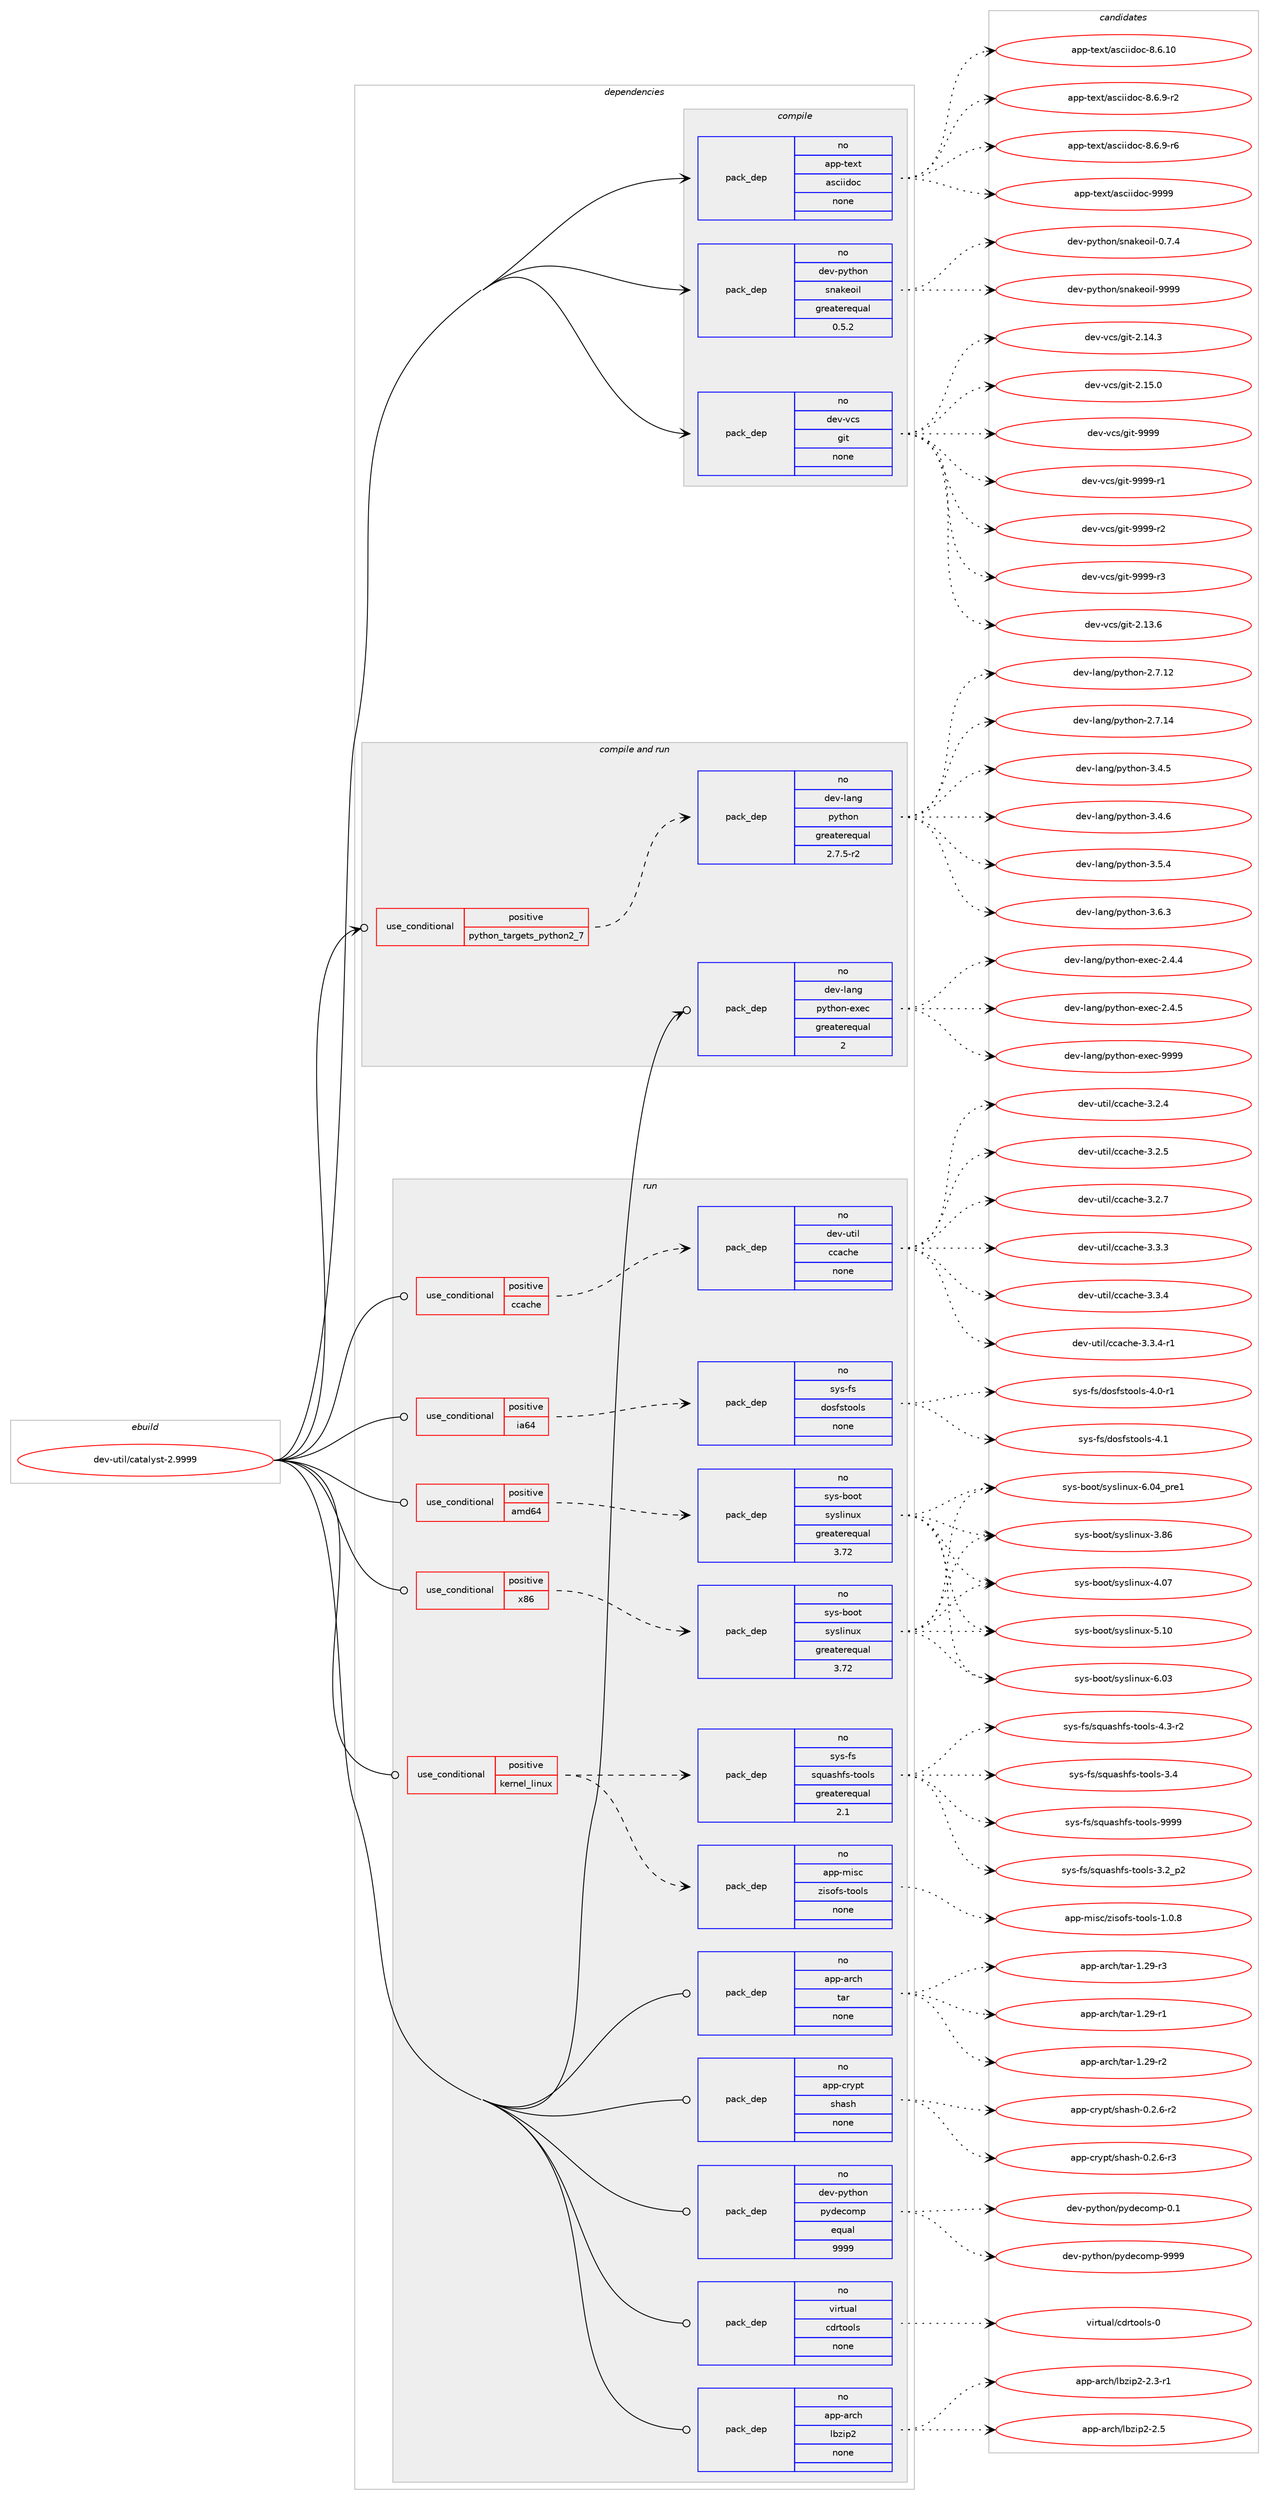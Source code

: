 digraph prolog {

# *************
# Graph options
# *************

newrank=true;
concentrate=true;
compound=true;
graph [rankdir=LR,fontname=Helvetica,fontsize=10,ranksep=1.5];#, ranksep=2.5, nodesep=0.2];
edge  [arrowhead=vee];
node  [fontname=Helvetica,fontsize=10];

# **********
# The ebuild
# **********

subgraph cluster_leftcol {
color=gray;
rank=same;
label=<<i>ebuild</i>>;
id [label="dev-util/catalyst-2.9999", color=red, width=4, href="../dev-util/catalyst-2.9999.svg"];
}

# ****************
# The dependencies
# ****************

subgraph cluster_midcol {
color=gray;
label=<<i>dependencies</i>>;
subgraph cluster_compile {
fillcolor="#eeeeee";
style=filled;
label=<<i>compile</i>>;
subgraph pack201101 {
dependency282771 [label=<<TABLE BORDER="0" CELLBORDER="1" CELLSPACING="0" CELLPADDING="4" WIDTH="220"><TR><TD ROWSPAN="6" CELLPADDING="30">pack_dep</TD></TR><TR><TD WIDTH="110">no</TD></TR><TR><TD>app-text</TD></TR><TR><TD>asciidoc</TD></TR><TR><TD>none</TD></TR><TR><TD></TD></TR></TABLE>>, shape=none, color=blue];
}
id:e -> dependency282771:w [weight=20,style="solid",arrowhead="vee"];
subgraph pack201102 {
dependency282772 [label=<<TABLE BORDER="0" CELLBORDER="1" CELLSPACING="0" CELLPADDING="4" WIDTH="220"><TR><TD ROWSPAN="6" CELLPADDING="30">pack_dep</TD></TR><TR><TD WIDTH="110">no</TD></TR><TR><TD>dev-python</TD></TR><TR><TD>snakeoil</TD></TR><TR><TD>greaterequal</TD></TR><TR><TD>0.5.2</TD></TR></TABLE>>, shape=none, color=blue];
}
id:e -> dependency282772:w [weight=20,style="solid",arrowhead="vee"];
subgraph pack201103 {
dependency282773 [label=<<TABLE BORDER="0" CELLBORDER="1" CELLSPACING="0" CELLPADDING="4" WIDTH="220"><TR><TD ROWSPAN="6" CELLPADDING="30">pack_dep</TD></TR><TR><TD WIDTH="110">no</TD></TR><TR><TD>dev-vcs</TD></TR><TR><TD>git</TD></TR><TR><TD>none</TD></TR><TR><TD></TD></TR></TABLE>>, shape=none, color=blue];
}
id:e -> dependency282773:w [weight=20,style="solid",arrowhead="vee"];
}
subgraph cluster_compileandrun {
fillcolor="#eeeeee";
style=filled;
label=<<i>compile and run</i>>;
subgraph cond77464 {
dependency282774 [label=<<TABLE BORDER="0" CELLBORDER="1" CELLSPACING="0" CELLPADDING="4"><TR><TD ROWSPAN="3" CELLPADDING="10">use_conditional</TD></TR><TR><TD>positive</TD></TR><TR><TD>python_targets_python2_7</TD></TR></TABLE>>, shape=none, color=red];
subgraph pack201104 {
dependency282775 [label=<<TABLE BORDER="0" CELLBORDER="1" CELLSPACING="0" CELLPADDING="4" WIDTH="220"><TR><TD ROWSPAN="6" CELLPADDING="30">pack_dep</TD></TR><TR><TD WIDTH="110">no</TD></TR><TR><TD>dev-lang</TD></TR><TR><TD>python</TD></TR><TR><TD>greaterequal</TD></TR><TR><TD>2.7.5-r2</TD></TR></TABLE>>, shape=none, color=blue];
}
dependency282774:e -> dependency282775:w [weight=20,style="dashed",arrowhead="vee"];
}
id:e -> dependency282774:w [weight=20,style="solid",arrowhead="odotvee"];
subgraph pack201105 {
dependency282776 [label=<<TABLE BORDER="0" CELLBORDER="1" CELLSPACING="0" CELLPADDING="4" WIDTH="220"><TR><TD ROWSPAN="6" CELLPADDING="30">pack_dep</TD></TR><TR><TD WIDTH="110">no</TD></TR><TR><TD>dev-lang</TD></TR><TR><TD>python-exec</TD></TR><TR><TD>greaterequal</TD></TR><TR><TD>2</TD></TR></TABLE>>, shape=none, color=blue];
}
id:e -> dependency282776:w [weight=20,style="solid",arrowhead="odotvee"];
}
subgraph cluster_run {
fillcolor="#eeeeee";
style=filled;
label=<<i>run</i>>;
subgraph cond77465 {
dependency282777 [label=<<TABLE BORDER="0" CELLBORDER="1" CELLSPACING="0" CELLPADDING="4"><TR><TD ROWSPAN="3" CELLPADDING="10">use_conditional</TD></TR><TR><TD>positive</TD></TR><TR><TD>amd64</TD></TR></TABLE>>, shape=none, color=red];
subgraph pack201106 {
dependency282778 [label=<<TABLE BORDER="0" CELLBORDER="1" CELLSPACING="0" CELLPADDING="4" WIDTH="220"><TR><TD ROWSPAN="6" CELLPADDING="30">pack_dep</TD></TR><TR><TD WIDTH="110">no</TD></TR><TR><TD>sys-boot</TD></TR><TR><TD>syslinux</TD></TR><TR><TD>greaterequal</TD></TR><TR><TD>3.72</TD></TR></TABLE>>, shape=none, color=blue];
}
dependency282777:e -> dependency282778:w [weight=20,style="dashed",arrowhead="vee"];
}
id:e -> dependency282777:w [weight=20,style="solid",arrowhead="odot"];
subgraph cond77466 {
dependency282779 [label=<<TABLE BORDER="0" CELLBORDER="1" CELLSPACING="0" CELLPADDING="4"><TR><TD ROWSPAN="3" CELLPADDING="10">use_conditional</TD></TR><TR><TD>positive</TD></TR><TR><TD>ccache</TD></TR></TABLE>>, shape=none, color=red];
subgraph pack201107 {
dependency282780 [label=<<TABLE BORDER="0" CELLBORDER="1" CELLSPACING="0" CELLPADDING="4" WIDTH="220"><TR><TD ROWSPAN="6" CELLPADDING="30">pack_dep</TD></TR><TR><TD WIDTH="110">no</TD></TR><TR><TD>dev-util</TD></TR><TR><TD>ccache</TD></TR><TR><TD>none</TD></TR><TR><TD></TD></TR></TABLE>>, shape=none, color=blue];
}
dependency282779:e -> dependency282780:w [weight=20,style="dashed",arrowhead="vee"];
}
id:e -> dependency282779:w [weight=20,style="solid",arrowhead="odot"];
subgraph cond77467 {
dependency282781 [label=<<TABLE BORDER="0" CELLBORDER="1" CELLSPACING="0" CELLPADDING="4"><TR><TD ROWSPAN="3" CELLPADDING="10">use_conditional</TD></TR><TR><TD>positive</TD></TR><TR><TD>ia64</TD></TR></TABLE>>, shape=none, color=red];
subgraph pack201108 {
dependency282782 [label=<<TABLE BORDER="0" CELLBORDER="1" CELLSPACING="0" CELLPADDING="4" WIDTH="220"><TR><TD ROWSPAN="6" CELLPADDING="30">pack_dep</TD></TR><TR><TD WIDTH="110">no</TD></TR><TR><TD>sys-fs</TD></TR><TR><TD>dosfstools</TD></TR><TR><TD>none</TD></TR><TR><TD></TD></TR></TABLE>>, shape=none, color=blue];
}
dependency282781:e -> dependency282782:w [weight=20,style="dashed",arrowhead="vee"];
}
id:e -> dependency282781:w [weight=20,style="solid",arrowhead="odot"];
subgraph cond77468 {
dependency282783 [label=<<TABLE BORDER="0" CELLBORDER="1" CELLSPACING="0" CELLPADDING="4"><TR><TD ROWSPAN="3" CELLPADDING="10">use_conditional</TD></TR><TR><TD>positive</TD></TR><TR><TD>kernel_linux</TD></TR></TABLE>>, shape=none, color=red];
subgraph pack201109 {
dependency282784 [label=<<TABLE BORDER="0" CELLBORDER="1" CELLSPACING="0" CELLPADDING="4" WIDTH="220"><TR><TD ROWSPAN="6" CELLPADDING="30">pack_dep</TD></TR><TR><TD WIDTH="110">no</TD></TR><TR><TD>app-misc</TD></TR><TR><TD>zisofs-tools</TD></TR><TR><TD>none</TD></TR><TR><TD></TD></TR></TABLE>>, shape=none, color=blue];
}
dependency282783:e -> dependency282784:w [weight=20,style="dashed",arrowhead="vee"];
subgraph pack201110 {
dependency282785 [label=<<TABLE BORDER="0" CELLBORDER="1" CELLSPACING="0" CELLPADDING="4" WIDTH="220"><TR><TD ROWSPAN="6" CELLPADDING="30">pack_dep</TD></TR><TR><TD WIDTH="110">no</TD></TR><TR><TD>sys-fs</TD></TR><TR><TD>squashfs-tools</TD></TR><TR><TD>greaterequal</TD></TR><TR><TD>2.1</TD></TR></TABLE>>, shape=none, color=blue];
}
dependency282783:e -> dependency282785:w [weight=20,style="dashed",arrowhead="vee"];
}
id:e -> dependency282783:w [weight=20,style="solid",arrowhead="odot"];
subgraph cond77469 {
dependency282786 [label=<<TABLE BORDER="0" CELLBORDER="1" CELLSPACING="0" CELLPADDING="4"><TR><TD ROWSPAN="3" CELLPADDING="10">use_conditional</TD></TR><TR><TD>positive</TD></TR><TR><TD>x86</TD></TR></TABLE>>, shape=none, color=red];
subgraph pack201111 {
dependency282787 [label=<<TABLE BORDER="0" CELLBORDER="1" CELLSPACING="0" CELLPADDING="4" WIDTH="220"><TR><TD ROWSPAN="6" CELLPADDING="30">pack_dep</TD></TR><TR><TD WIDTH="110">no</TD></TR><TR><TD>sys-boot</TD></TR><TR><TD>syslinux</TD></TR><TR><TD>greaterequal</TD></TR><TR><TD>3.72</TD></TR></TABLE>>, shape=none, color=blue];
}
dependency282786:e -> dependency282787:w [weight=20,style="dashed",arrowhead="vee"];
}
id:e -> dependency282786:w [weight=20,style="solid",arrowhead="odot"];
subgraph pack201112 {
dependency282788 [label=<<TABLE BORDER="0" CELLBORDER="1" CELLSPACING="0" CELLPADDING="4" WIDTH="220"><TR><TD ROWSPAN="6" CELLPADDING="30">pack_dep</TD></TR><TR><TD WIDTH="110">no</TD></TR><TR><TD>app-arch</TD></TR><TR><TD>lbzip2</TD></TR><TR><TD>none</TD></TR><TR><TD></TD></TR></TABLE>>, shape=none, color=blue];
}
id:e -> dependency282788:w [weight=20,style="solid",arrowhead="odot"];
subgraph pack201113 {
dependency282789 [label=<<TABLE BORDER="0" CELLBORDER="1" CELLSPACING="0" CELLPADDING="4" WIDTH="220"><TR><TD ROWSPAN="6" CELLPADDING="30">pack_dep</TD></TR><TR><TD WIDTH="110">no</TD></TR><TR><TD>app-arch</TD></TR><TR><TD>tar</TD></TR><TR><TD>none</TD></TR><TR><TD></TD></TR></TABLE>>, shape=none, color=blue];
}
id:e -> dependency282789:w [weight=20,style="solid",arrowhead="odot"];
subgraph pack201114 {
dependency282790 [label=<<TABLE BORDER="0" CELLBORDER="1" CELLSPACING="0" CELLPADDING="4" WIDTH="220"><TR><TD ROWSPAN="6" CELLPADDING="30">pack_dep</TD></TR><TR><TD WIDTH="110">no</TD></TR><TR><TD>app-crypt</TD></TR><TR><TD>shash</TD></TR><TR><TD>none</TD></TR><TR><TD></TD></TR></TABLE>>, shape=none, color=blue];
}
id:e -> dependency282790:w [weight=20,style="solid",arrowhead="odot"];
subgraph pack201115 {
dependency282791 [label=<<TABLE BORDER="0" CELLBORDER="1" CELLSPACING="0" CELLPADDING="4" WIDTH="220"><TR><TD ROWSPAN="6" CELLPADDING="30">pack_dep</TD></TR><TR><TD WIDTH="110">no</TD></TR><TR><TD>dev-python</TD></TR><TR><TD>pydecomp</TD></TR><TR><TD>equal</TD></TR><TR><TD>9999</TD></TR></TABLE>>, shape=none, color=blue];
}
id:e -> dependency282791:w [weight=20,style="solid",arrowhead="odot"];
subgraph pack201116 {
dependency282792 [label=<<TABLE BORDER="0" CELLBORDER="1" CELLSPACING="0" CELLPADDING="4" WIDTH="220"><TR><TD ROWSPAN="6" CELLPADDING="30">pack_dep</TD></TR><TR><TD WIDTH="110">no</TD></TR><TR><TD>virtual</TD></TR><TR><TD>cdrtools</TD></TR><TR><TD>none</TD></TR><TR><TD></TD></TR></TABLE>>, shape=none, color=blue];
}
id:e -> dependency282792:w [weight=20,style="solid",arrowhead="odot"];
}
}

# **************
# The candidates
# **************

subgraph cluster_choices {
rank=same;
color=gray;
label=<<i>candidates</i>>;

subgraph choice201101 {
color=black;
nodesep=1;
choice97112112451161011201164797115991051051001119945564654464948 [label="app-text/asciidoc-8.6.10", color=red, width=4,href="../app-text/asciidoc-8.6.10.svg"];
choice9711211245116101120116479711599105105100111994556465446574511450 [label="app-text/asciidoc-8.6.9-r2", color=red, width=4,href="../app-text/asciidoc-8.6.9-r2.svg"];
choice9711211245116101120116479711599105105100111994556465446574511454 [label="app-text/asciidoc-8.6.9-r6", color=red, width=4,href="../app-text/asciidoc-8.6.9-r6.svg"];
choice9711211245116101120116479711599105105100111994557575757 [label="app-text/asciidoc-9999", color=red, width=4,href="../app-text/asciidoc-9999.svg"];
dependency282771:e -> choice97112112451161011201164797115991051051001119945564654464948:w [style=dotted,weight="100"];
dependency282771:e -> choice9711211245116101120116479711599105105100111994556465446574511450:w [style=dotted,weight="100"];
dependency282771:e -> choice9711211245116101120116479711599105105100111994556465446574511454:w [style=dotted,weight="100"];
dependency282771:e -> choice9711211245116101120116479711599105105100111994557575757:w [style=dotted,weight="100"];
}
subgraph choice201102 {
color=black;
nodesep=1;
choice100101118451121211161041111104711511097107101111105108454846554652 [label="dev-python/snakeoil-0.7.4", color=red, width=4,href="../dev-python/snakeoil-0.7.4.svg"];
choice1001011184511212111610411111047115110971071011111051084557575757 [label="dev-python/snakeoil-9999", color=red, width=4,href="../dev-python/snakeoil-9999.svg"];
dependency282772:e -> choice100101118451121211161041111104711511097107101111105108454846554652:w [style=dotted,weight="100"];
dependency282772:e -> choice1001011184511212111610411111047115110971071011111051084557575757:w [style=dotted,weight="100"];
}
subgraph choice201103 {
color=black;
nodesep=1;
choice10010111845118991154710310511645504649514654 [label="dev-vcs/git-2.13.6", color=red, width=4,href="../dev-vcs/git-2.13.6.svg"];
choice10010111845118991154710310511645504649524651 [label="dev-vcs/git-2.14.3", color=red, width=4,href="../dev-vcs/git-2.14.3.svg"];
choice10010111845118991154710310511645504649534648 [label="dev-vcs/git-2.15.0", color=red, width=4,href="../dev-vcs/git-2.15.0.svg"];
choice1001011184511899115471031051164557575757 [label="dev-vcs/git-9999", color=red, width=4,href="../dev-vcs/git-9999.svg"];
choice10010111845118991154710310511645575757574511449 [label="dev-vcs/git-9999-r1", color=red, width=4,href="../dev-vcs/git-9999-r1.svg"];
choice10010111845118991154710310511645575757574511450 [label="dev-vcs/git-9999-r2", color=red, width=4,href="../dev-vcs/git-9999-r2.svg"];
choice10010111845118991154710310511645575757574511451 [label="dev-vcs/git-9999-r3", color=red, width=4,href="../dev-vcs/git-9999-r3.svg"];
dependency282773:e -> choice10010111845118991154710310511645504649514654:w [style=dotted,weight="100"];
dependency282773:e -> choice10010111845118991154710310511645504649524651:w [style=dotted,weight="100"];
dependency282773:e -> choice10010111845118991154710310511645504649534648:w [style=dotted,weight="100"];
dependency282773:e -> choice1001011184511899115471031051164557575757:w [style=dotted,weight="100"];
dependency282773:e -> choice10010111845118991154710310511645575757574511449:w [style=dotted,weight="100"];
dependency282773:e -> choice10010111845118991154710310511645575757574511450:w [style=dotted,weight="100"];
dependency282773:e -> choice10010111845118991154710310511645575757574511451:w [style=dotted,weight="100"];
}
subgraph choice201104 {
color=black;
nodesep=1;
choice10010111845108971101034711212111610411111045504655464950 [label="dev-lang/python-2.7.12", color=red, width=4,href="../dev-lang/python-2.7.12.svg"];
choice10010111845108971101034711212111610411111045504655464952 [label="dev-lang/python-2.7.14", color=red, width=4,href="../dev-lang/python-2.7.14.svg"];
choice100101118451089711010347112121116104111110455146524653 [label="dev-lang/python-3.4.5", color=red, width=4,href="../dev-lang/python-3.4.5.svg"];
choice100101118451089711010347112121116104111110455146524654 [label="dev-lang/python-3.4.6", color=red, width=4,href="../dev-lang/python-3.4.6.svg"];
choice100101118451089711010347112121116104111110455146534652 [label="dev-lang/python-3.5.4", color=red, width=4,href="../dev-lang/python-3.5.4.svg"];
choice100101118451089711010347112121116104111110455146544651 [label="dev-lang/python-3.6.3", color=red, width=4,href="../dev-lang/python-3.6.3.svg"];
dependency282775:e -> choice10010111845108971101034711212111610411111045504655464950:w [style=dotted,weight="100"];
dependency282775:e -> choice10010111845108971101034711212111610411111045504655464952:w [style=dotted,weight="100"];
dependency282775:e -> choice100101118451089711010347112121116104111110455146524653:w [style=dotted,weight="100"];
dependency282775:e -> choice100101118451089711010347112121116104111110455146524654:w [style=dotted,weight="100"];
dependency282775:e -> choice100101118451089711010347112121116104111110455146534652:w [style=dotted,weight="100"];
dependency282775:e -> choice100101118451089711010347112121116104111110455146544651:w [style=dotted,weight="100"];
}
subgraph choice201105 {
color=black;
nodesep=1;
choice1001011184510897110103471121211161041111104510112010199455046524652 [label="dev-lang/python-exec-2.4.4", color=red, width=4,href="../dev-lang/python-exec-2.4.4.svg"];
choice1001011184510897110103471121211161041111104510112010199455046524653 [label="dev-lang/python-exec-2.4.5", color=red, width=4,href="../dev-lang/python-exec-2.4.5.svg"];
choice10010111845108971101034711212111610411111045101120101994557575757 [label="dev-lang/python-exec-9999", color=red, width=4,href="../dev-lang/python-exec-9999.svg"];
dependency282776:e -> choice1001011184510897110103471121211161041111104510112010199455046524652:w [style=dotted,weight="100"];
dependency282776:e -> choice1001011184510897110103471121211161041111104510112010199455046524653:w [style=dotted,weight="100"];
dependency282776:e -> choice10010111845108971101034711212111610411111045101120101994557575757:w [style=dotted,weight="100"];
}
subgraph choice201106 {
color=black;
nodesep=1;
choice1151211154598111111116471151211151081051101171204551465654 [label="sys-boot/syslinux-3.86", color=red, width=4,href="../sys-boot/syslinux-3.86.svg"];
choice1151211154598111111116471151211151081051101171204552464855 [label="sys-boot/syslinux-4.07", color=red, width=4,href="../sys-boot/syslinux-4.07.svg"];
choice1151211154598111111116471151211151081051101171204553464948 [label="sys-boot/syslinux-5.10", color=red, width=4,href="../sys-boot/syslinux-5.10.svg"];
choice1151211154598111111116471151211151081051101171204554464851 [label="sys-boot/syslinux-6.03", color=red, width=4,href="../sys-boot/syslinux-6.03.svg"];
choice11512111545981111111164711512111510810511011712045544648529511211410149 [label="sys-boot/syslinux-6.04_pre1", color=red, width=4,href="../sys-boot/syslinux-6.04_pre1.svg"];
dependency282778:e -> choice1151211154598111111116471151211151081051101171204551465654:w [style=dotted,weight="100"];
dependency282778:e -> choice1151211154598111111116471151211151081051101171204552464855:w [style=dotted,weight="100"];
dependency282778:e -> choice1151211154598111111116471151211151081051101171204553464948:w [style=dotted,weight="100"];
dependency282778:e -> choice1151211154598111111116471151211151081051101171204554464851:w [style=dotted,weight="100"];
dependency282778:e -> choice11512111545981111111164711512111510810511011712045544648529511211410149:w [style=dotted,weight="100"];
}
subgraph choice201107 {
color=black;
nodesep=1;
choice100101118451171161051084799999799104101455146504652 [label="dev-util/ccache-3.2.4", color=red, width=4,href="../dev-util/ccache-3.2.4.svg"];
choice100101118451171161051084799999799104101455146504653 [label="dev-util/ccache-3.2.5", color=red, width=4,href="../dev-util/ccache-3.2.5.svg"];
choice100101118451171161051084799999799104101455146504655 [label="dev-util/ccache-3.2.7", color=red, width=4,href="../dev-util/ccache-3.2.7.svg"];
choice100101118451171161051084799999799104101455146514651 [label="dev-util/ccache-3.3.3", color=red, width=4,href="../dev-util/ccache-3.3.3.svg"];
choice100101118451171161051084799999799104101455146514652 [label="dev-util/ccache-3.3.4", color=red, width=4,href="../dev-util/ccache-3.3.4.svg"];
choice1001011184511711610510847999997991041014551465146524511449 [label="dev-util/ccache-3.3.4-r1", color=red, width=4,href="../dev-util/ccache-3.3.4-r1.svg"];
dependency282780:e -> choice100101118451171161051084799999799104101455146504652:w [style=dotted,weight="100"];
dependency282780:e -> choice100101118451171161051084799999799104101455146504653:w [style=dotted,weight="100"];
dependency282780:e -> choice100101118451171161051084799999799104101455146504655:w [style=dotted,weight="100"];
dependency282780:e -> choice100101118451171161051084799999799104101455146514651:w [style=dotted,weight="100"];
dependency282780:e -> choice100101118451171161051084799999799104101455146514652:w [style=dotted,weight="100"];
dependency282780:e -> choice1001011184511711610510847999997991041014551465146524511449:w [style=dotted,weight="100"];
}
subgraph choice201108 {
color=black;
nodesep=1;
choice1151211154510211547100111115102115116111111108115455246484511449 [label="sys-fs/dosfstools-4.0-r1", color=red, width=4,href="../sys-fs/dosfstools-4.0-r1.svg"];
choice115121115451021154710011111510211511611111110811545524649 [label="sys-fs/dosfstools-4.1", color=red, width=4,href="../sys-fs/dosfstools-4.1.svg"];
dependency282782:e -> choice1151211154510211547100111115102115116111111108115455246484511449:w [style=dotted,weight="100"];
dependency282782:e -> choice115121115451021154710011111510211511611111110811545524649:w [style=dotted,weight="100"];
}
subgraph choice201109 {
color=black;
nodesep=1;
choice9711211245109105115994712210511511110211545116111111108115454946484656 [label="app-misc/zisofs-tools-1.0.8", color=red, width=4,href="../app-misc/zisofs-tools-1.0.8.svg"];
dependency282784:e -> choice9711211245109105115994712210511511110211545116111111108115454946484656:w [style=dotted,weight="100"];
}
subgraph choice201110 {
color=black;
nodesep=1;
choice11512111545102115471151131179711510410211545116111111108115455146509511250 [label="sys-fs/squashfs-tools-3.2_p2", color=red, width=4,href="../sys-fs/squashfs-tools-3.2_p2.svg"];
choice1151211154510211547115113117971151041021154511611111110811545514652 [label="sys-fs/squashfs-tools-3.4", color=red, width=4,href="../sys-fs/squashfs-tools-3.4.svg"];
choice11512111545102115471151131179711510410211545116111111108115455246514511450 [label="sys-fs/squashfs-tools-4.3-r2", color=red, width=4,href="../sys-fs/squashfs-tools-4.3-r2.svg"];
choice115121115451021154711511311797115104102115451161111111081154557575757 [label="sys-fs/squashfs-tools-9999", color=red, width=4,href="../sys-fs/squashfs-tools-9999.svg"];
dependency282785:e -> choice11512111545102115471151131179711510410211545116111111108115455146509511250:w [style=dotted,weight="100"];
dependency282785:e -> choice1151211154510211547115113117971151041021154511611111110811545514652:w [style=dotted,weight="100"];
dependency282785:e -> choice11512111545102115471151131179711510410211545116111111108115455246514511450:w [style=dotted,weight="100"];
dependency282785:e -> choice115121115451021154711511311797115104102115451161111111081154557575757:w [style=dotted,weight="100"];
}
subgraph choice201111 {
color=black;
nodesep=1;
choice1151211154598111111116471151211151081051101171204551465654 [label="sys-boot/syslinux-3.86", color=red, width=4,href="../sys-boot/syslinux-3.86.svg"];
choice1151211154598111111116471151211151081051101171204552464855 [label="sys-boot/syslinux-4.07", color=red, width=4,href="../sys-boot/syslinux-4.07.svg"];
choice1151211154598111111116471151211151081051101171204553464948 [label="sys-boot/syslinux-5.10", color=red, width=4,href="../sys-boot/syslinux-5.10.svg"];
choice1151211154598111111116471151211151081051101171204554464851 [label="sys-boot/syslinux-6.03", color=red, width=4,href="../sys-boot/syslinux-6.03.svg"];
choice11512111545981111111164711512111510810511011712045544648529511211410149 [label="sys-boot/syslinux-6.04_pre1", color=red, width=4,href="../sys-boot/syslinux-6.04_pre1.svg"];
dependency282787:e -> choice1151211154598111111116471151211151081051101171204551465654:w [style=dotted,weight="100"];
dependency282787:e -> choice1151211154598111111116471151211151081051101171204552464855:w [style=dotted,weight="100"];
dependency282787:e -> choice1151211154598111111116471151211151081051101171204553464948:w [style=dotted,weight="100"];
dependency282787:e -> choice1151211154598111111116471151211151081051101171204554464851:w [style=dotted,weight="100"];
dependency282787:e -> choice11512111545981111111164711512111510810511011712045544648529511211410149:w [style=dotted,weight="100"];
}
subgraph choice201112 {
color=black;
nodesep=1;
choice97112112459711499104471089812210511250455046514511449 [label="app-arch/lbzip2-2.3-r1", color=red, width=4,href="../app-arch/lbzip2-2.3-r1.svg"];
choice9711211245971149910447108981221051125045504653 [label="app-arch/lbzip2-2.5", color=red, width=4,href="../app-arch/lbzip2-2.5.svg"];
dependency282788:e -> choice97112112459711499104471089812210511250455046514511449:w [style=dotted,weight="100"];
dependency282788:e -> choice9711211245971149910447108981221051125045504653:w [style=dotted,weight="100"];
}
subgraph choice201113 {
color=black;
nodesep=1;
choice97112112459711499104471169711445494650574511449 [label="app-arch/tar-1.29-r1", color=red, width=4,href="../app-arch/tar-1.29-r1.svg"];
choice97112112459711499104471169711445494650574511450 [label="app-arch/tar-1.29-r2", color=red, width=4,href="../app-arch/tar-1.29-r2.svg"];
choice97112112459711499104471169711445494650574511451 [label="app-arch/tar-1.29-r3", color=red, width=4,href="../app-arch/tar-1.29-r3.svg"];
dependency282789:e -> choice97112112459711499104471169711445494650574511449:w [style=dotted,weight="100"];
dependency282789:e -> choice97112112459711499104471169711445494650574511450:w [style=dotted,weight="100"];
dependency282789:e -> choice97112112459711499104471169711445494650574511451:w [style=dotted,weight="100"];
}
subgraph choice201114 {
color=black;
nodesep=1;
choice97112112459911412111211647115104971151044548465046544511450 [label="app-crypt/shash-0.2.6-r2", color=red, width=4,href="../app-crypt/shash-0.2.6-r2.svg"];
choice97112112459911412111211647115104971151044548465046544511451 [label="app-crypt/shash-0.2.6-r3", color=red, width=4,href="../app-crypt/shash-0.2.6-r3.svg"];
dependency282790:e -> choice97112112459911412111211647115104971151044548465046544511450:w [style=dotted,weight="100"];
dependency282790:e -> choice97112112459911412111211647115104971151044548465046544511451:w [style=dotted,weight="100"];
}
subgraph choice201115 {
color=black;
nodesep=1;
choice10010111845112121116104111110471121211001019911110911245484649 [label="dev-python/pydecomp-0.1", color=red, width=4,href="../dev-python/pydecomp-0.1.svg"];
choice1001011184511212111610411111047112121100101991111091124557575757 [label="dev-python/pydecomp-9999", color=red, width=4,href="../dev-python/pydecomp-9999.svg"];
dependency282791:e -> choice10010111845112121116104111110471121211001019911110911245484649:w [style=dotted,weight="100"];
dependency282791:e -> choice1001011184511212111610411111047112121100101991111091124557575757:w [style=dotted,weight="100"];
}
subgraph choice201116 {
color=black;
nodesep=1;
choice1181051141161179710847991001141161111111081154548 [label="virtual/cdrtools-0", color=red, width=4,href="../virtual/cdrtools-0.svg"];
dependency282792:e -> choice1181051141161179710847991001141161111111081154548:w [style=dotted,weight="100"];
}
}

}
